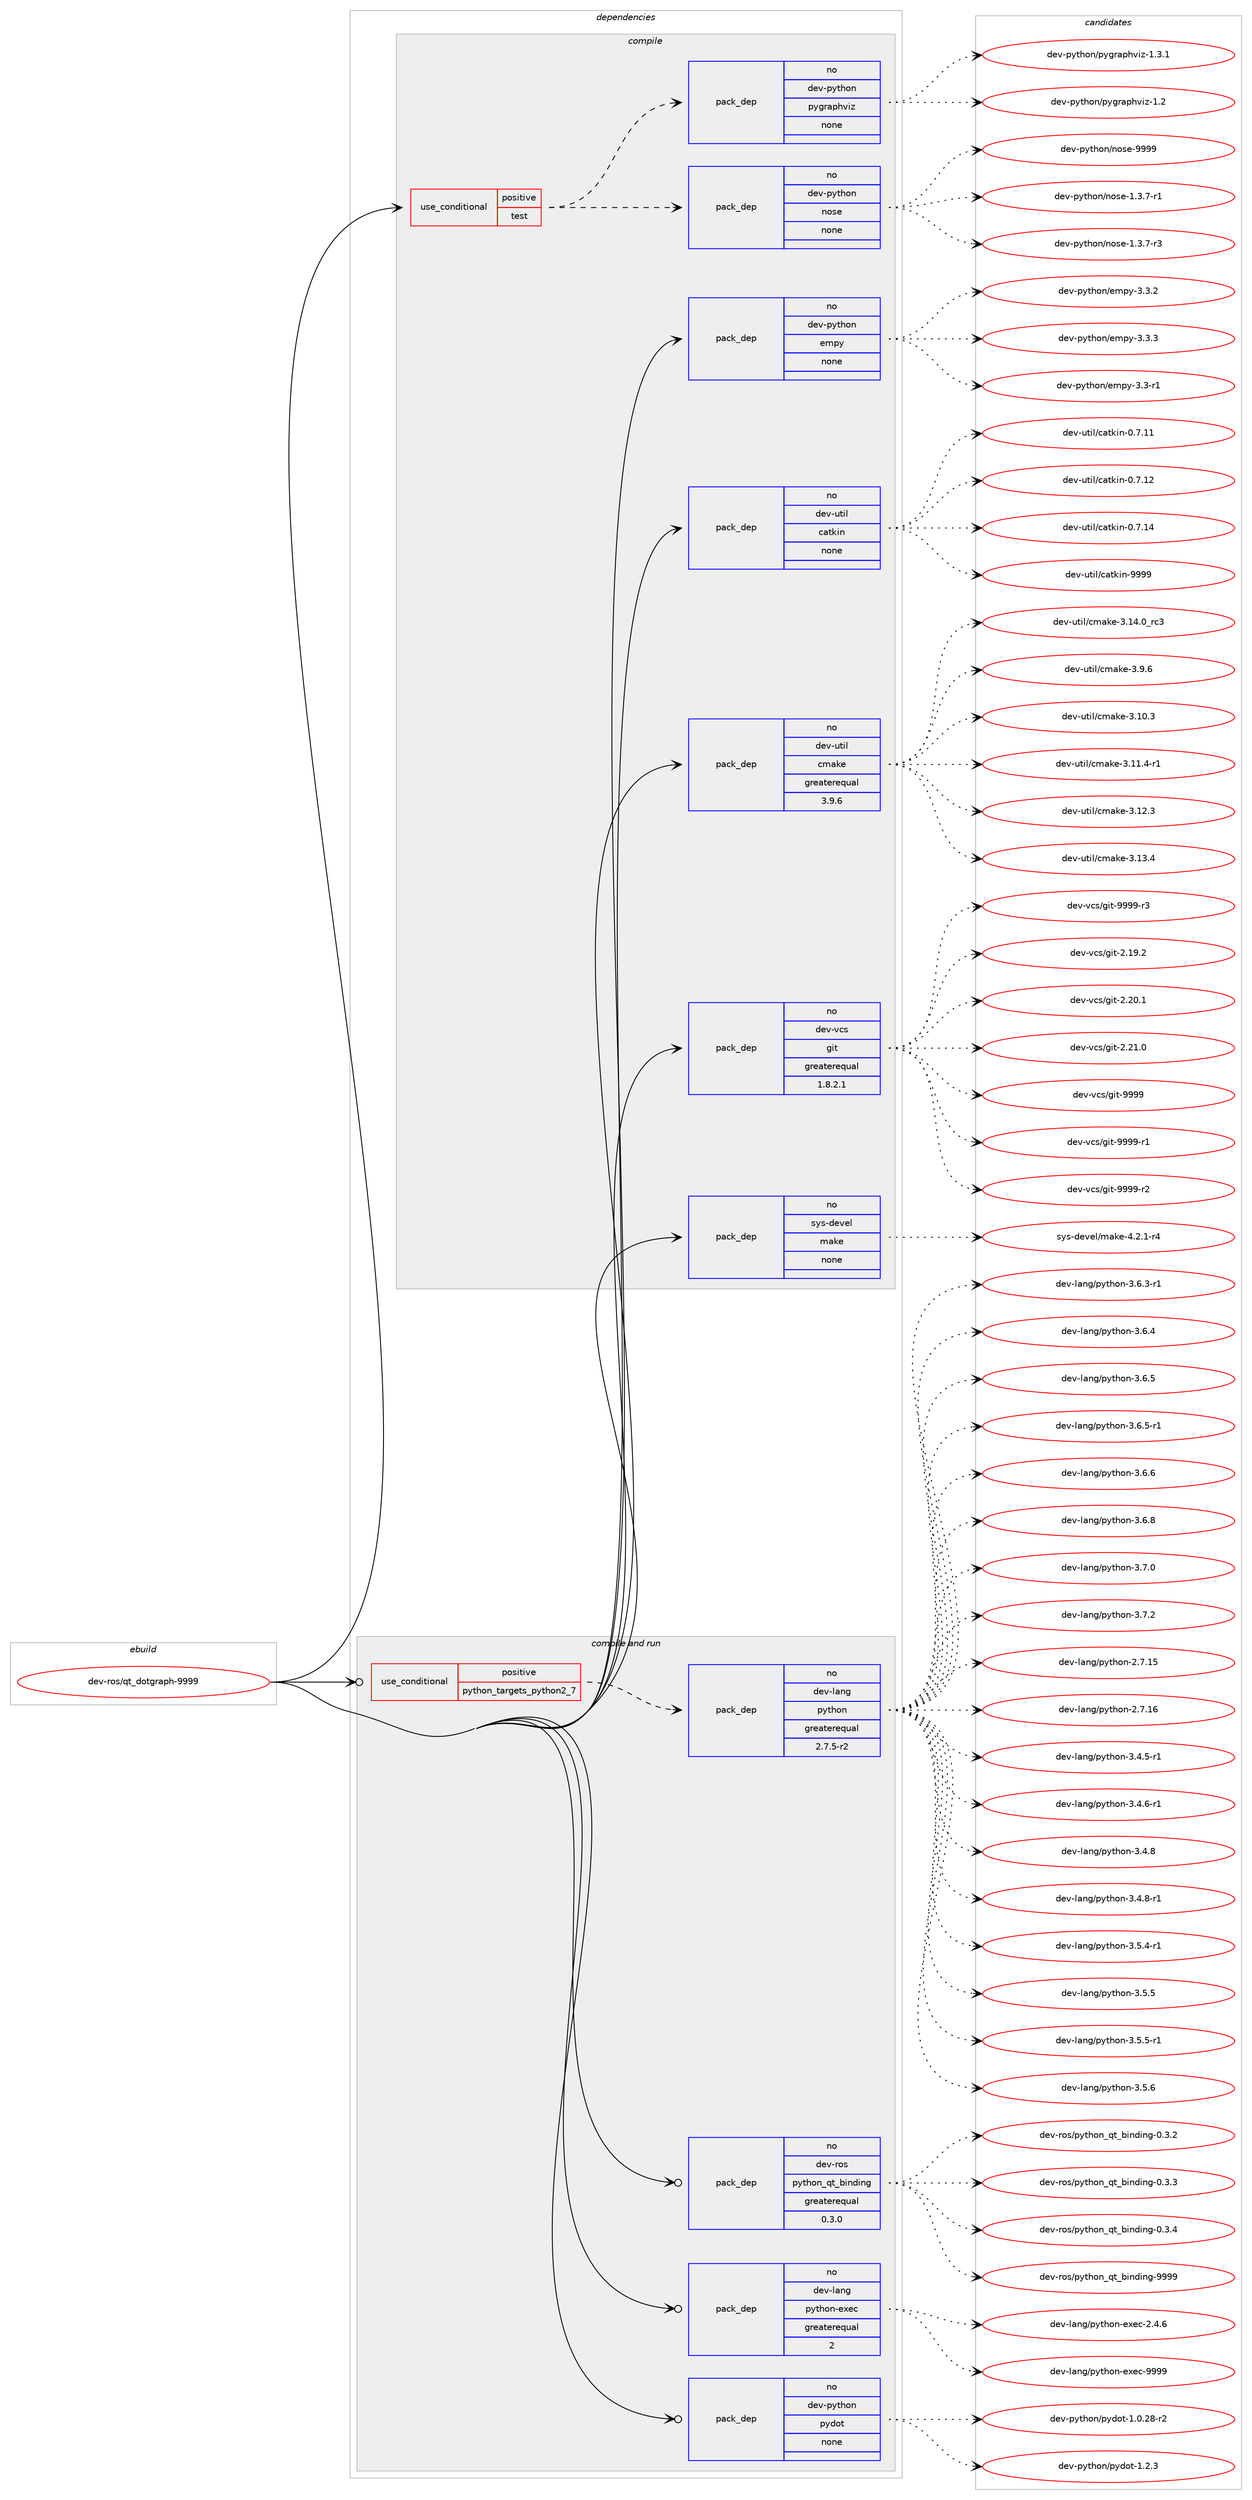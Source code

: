 digraph prolog {

# *************
# Graph options
# *************

newrank=true;
concentrate=true;
compound=true;
graph [rankdir=LR,fontname=Helvetica,fontsize=10,ranksep=1.5];#, ranksep=2.5, nodesep=0.2];
edge  [arrowhead=vee];
node  [fontname=Helvetica,fontsize=10];

# **********
# The ebuild
# **********

subgraph cluster_leftcol {
color=gray;
rank=same;
label=<<i>ebuild</i>>;
id [label="dev-ros/qt_dotgraph-9999", color=red, width=4, href="../dev-ros/qt_dotgraph-9999.svg"];
}

# ****************
# The dependencies
# ****************

subgraph cluster_midcol {
color=gray;
label=<<i>dependencies</i>>;
subgraph cluster_compile {
fillcolor="#eeeeee";
style=filled;
label=<<i>compile</i>>;
subgraph cond389466 {
dependency1462421 [label=<<TABLE BORDER="0" CELLBORDER="1" CELLSPACING="0" CELLPADDING="4"><TR><TD ROWSPAN="3" CELLPADDING="10">use_conditional</TD></TR><TR><TD>positive</TD></TR><TR><TD>test</TD></TR></TABLE>>, shape=none, color=red];
subgraph pack1049565 {
dependency1462422 [label=<<TABLE BORDER="0" CELLBORDER="1" CELLSPACING="0" CELLPADDING="4" WIDTH="220"><TR><TD ROWSPAN="6" CELLPADDING="30">pack_dep</TD></TR><TR><TD WIDTH="110">no</TD></TR><TR><TD>dev-python</TD></TR><TR><TD>nose</TD></TR><TR><TD>none</TD></TR><TR><TD></TD></TR></TABLE>>, shape=none, color=blue];
}
dependency1462421:e -> dependency1462422:w [weight=20,style="dashed",arrowhead="vee"];
subgraph pack1049566 {
dependency1462423 [label=<<TABLE BORDER="0" CELLBORDER="1" CELLSPACING="0" CELLPADDING="4" WIDTH="220"><TR><TD ROWSPAN="6" CELLPADDING="30">pack_dep</TD></TR><TR><TD WIDTH="110">no</TD></TR><TR><TD>dev-python</TD></TR><TR><TD>pygraphviz</TD></TR><TR><TD>none</TD></TR><TR><TD></TD></TR></TABLE>>, shape=none, color=blue];
}
dependency1462421:e -> dependency1462423:w [weight=20,style="dashed",arrowhead="vee"];
}
id:e -> dependency1462421:w [weight=20,style="solid",arrowhead="vee"];
subgraph pack1049567 {
dependency1462424 [label=<<TABLE BORDER="0" CELLBORDER="1" CELLSPACING="0" CELLPADDING="4" WIDTH="220"><TR><TD ROWSPAN="6" CELLPADDING="30">pack_dep</TD></TR><TR><TD WIDTH="110">no</TD></TR><TR><TD>dev-python</TD></TR><TR><TD>empy</TD></TR><TR><TD>none</TD></TR><TR><TD></TD></TR></TABLE>>, shape=none, color=blue];
}
id:e -> dependency1462424:w [weight=20,style="solid",arrowhead="vee"];
subgraph pack1049568 {
dependency1462425 [label=<<TABLE BORDER="0" CELLBORDER="1" CELLSPACING="0" CELLPADDING="4" WIDTH="220"><TR><TD ROWSPAN="6" CELLPADDING="30">pack_dep</TD></TR><TR><TD WIDTH="110">no</TD></TR><TR><TD>dev-util</TD></TR><TR><TD>catkin</TD></TR><TR><TD>none</TD></TR><TR><TD></TD></TR></TABLE>>, shape=none, color=blue];
}
id:e -> dependency1462425:w [weight=20,style="solid",arrowhead="vee"];
subgraph pack1049569 {
dependency1462426 [label=<<TABLE BORDER="0" CELLBORDER="1" CELLSPACING="0" CELLPADDING="4" WIDTH="220"><TR><TD ROWSPAN="6" CELLPADDING="30">pack_dep</TD></TR><TR><TD WIDTH="110">no</TD></TR><TR><TD>dev-util</TD></TR><TR><TD>cmake</TD></TR><TR><TD>greaterequal</TD></TR><TR><TD>3.9.6</TD></TR></TABLE>>, shape=none, color=blue];
}
id:e -> dependency1462426:w [weight=20,style="solid",arrowhead="vee"];
subgraph pack1049570 {
dependency1462427 [label=<<TABLE BORDER="0" CELLBORDER="1" CELLSPACING="0" CELLPADDING="4" WIDTH="220"><TR><TD ROWSPAN="6" CELLPADDING="30">pack_dep</TD></TR><TR><TD WIDTH="110">no</TD></TR><TR><TD>dev-vcs</TD></TR><TR><TD>git</TD></TR><TR><TD>greaterequal</TD></TR><TR><TD>1.8.2.1</TD></TR></TABLE>>, shape=none, color=blue];
}
id:e -> dependency1462427:w [weight=20,style="solid",arrowhead="vee"];
subgraph pack1049571 {
dependency1462428 [label=<<TABLE BORDER="0" CELLBORDER="1" CELLSPACING="0" CELLPADDING="4" WIDTH="220"><TR><TD ROWSPAN="6" CELLPADDING="30">pack_dep</TD></TR><TR><TD WIDTH="110">no</TD></TR><TR><TD>sys-devel</TD></TR><TR><TD>make</TD></TR><TR><TD>none</TD></TR><TR><TD></TD></TR></TABLE>>, shape=none, color=blue];
}
id:e -> dependency1462428:w [weight=20,style="solid",arrowhead="vee"];
}
subgraph cluster_compileandrun {
fillcolor="#eeeeee";
style=filled;
label=<<i>compile and run</i>>;
subgraph cond389467 {
dependency1462429 [label=<<TABLE BORDER="0" CELLBORDER="1" CELLSPACING="0" CELLPADDING="4"><TR><TD ROWSPAN="3" CELLPADDING="10">use_conditional</TD></TR><TR><TD>positive</TD></TR><TR><TD>python_targets_python2_7</TD></TR></TABLE>>, shape=none, color=red];
subgraph pack1049572 {
dependency1462430 [label=<<TABLE BORDER="0" CELLBORDER="1" CELLSPACING="0" CELLPADDING="4" WIDTH="220"><TR><TD ROWSPAN="6" CELLPADDING="30">pack_dep</TD></TR><TR><TD WIDTH="110">no</TD></TR><TR><TD>dev-lang</TD></TR><TR><TD>python</TD></TR><TR><TD>greaterequal</TD></TR><TR><TD>2.7.5-r2</TD></TR></TABLE>>, shape=none, color=blue];
}
dependency1462429:e -> dependency1462430:w [weight=20,style="dashed",arrowhead="vee"];
}
id:e -> dependency1462429:w [weight=20,style="solid",arrowhead="odotvee"];
subgraph pack1049573 {
dependency1462431 [label=<<TABLE BORDER="0" CELLBORDER="1" CELLSPACING="0" CELLPADDING="4" WIDTH="220"><TR><TD ROWSPAN="6" CELLPADDING="30">pack_dep</TD></TR><TR><TD WIDTH="110">no</TD></TR><TR><TD>dev-lang</TD></TR><TR><TD>python-exec</TD></TR><TR><TD>greaterequal</TD></TR><TR><TD>2</TD></TR></TABLE>>, shape=none, color=blue];
}
id:e -> dependency1462431:w [weight=20,style="solid",arrowhead="odotvee"];
subgraph pack1049574 {
dependency1462432 [label=<<TABLE BORDER="0" CELLBORDER="1" CELLSPACING="0" CELLPADDING="4" WIDTH="220"><TR><TD ROWSPAN="6" CELLPADDING="30">pack_dep</TD></TR><TR><TD WIDTH="110">no</TD></TR><TR><TD>dev-python</TD></TR><TR><TD>pydot</TD></TR><TR><TD>none</TD></TR><TR><TD></TD></TR></TABLE>>, shape=none, color=blue];
}
id:e -> dependency1462432:w [weight=20,style="solid",arrowhead="odotvee"];
subgraph pack1049575 {
dependency1462433 [label=<<TABLE BORDER="0" CELLBORDER="1" CELLSPACING="0" CELLPADDING="4" WIDTH="220"><TR><TD ROWSPAN="6" CELLPADDING="30">pack_dep</TD></TR><TR><TD WIDTH="110">no</TD></TR><TR><TD>dev-ros</TD></TR><TR><TD>python_qt_binding</TD></TR><TR><TD>greaterequal</TD></TR><TR><TD>0.3.0</TD></TR></TABLE>>, shape=none, color=blue];
}
id:e -> dependency1462433:w [weight=20,style="solid",arrowhead="odotvee"];
}
subgraph cluster_run {
fillcolor="#eeeeee";
style=filled;
label=<<i>run</i>>;
}
}

# **************
# The candidates
# **************

subgraph cluster_choices {
rank=same;
color=gray;
label=<<i>candidates</i>>;

subgraph choice1049565 {
color=black;
nodesep=1;
choice10010111845112121116104111110471101111151014549465146554511449 [label="dev-python/nose-1.3.7-r1", color=red, width=4,href="../dev-python/nose-1.3.7-r1.svg"];
choice10010111845112121116104111110471101111151014549465146554511451 [label="dev-python/nose-1.3.7-r3", color=red, width=4,href="../dev-python/nose-1.3.7-r3.svg"];
choice10010111845112121116104111110471101111151014557575757 [label="dev-python/nose-9999", color=red, width=4,href="../dev-python/nose-9999.svg"];
dependency1462422:e -> choice10010111845112121116104111110471101111151014549465146554511449:w [style=dotted,weight="100"];
dependency1462422:e -> choice10010111845112121116104111110471101111151014549465146554511451:w [style=dotted,weight="100"];
dependency1462422:e -> choice10010111845112121116104111110471101111151014557575757:w [style=dotted,weight="100"];
}
subgraph choice1049566 {
color=black;
nodesep=1;
choice10010111845112121116104111110471121211031149711210411810512245494650 [label="dev-python/pygraphviz-1.2", color=red, width=4,href="../dev-python/pygraphviz-1.2.svg"];
choice100101118451121211161041111104711212110311497112104118105122454946514649 [label="dev-python/pygraphviz-1.3.1", color=red, width=4,href="../dev-python/pygraphviz-1.3.1.svg"];
dependency1462423:e -> choice10010111845112121116104111110471121211031149711210411810512245494650:w [style=dotted,weight="100"];
dependency1462423:e -> choice100101118451121211161041111104711212110311497112104118105122454946514649:w [style=dotted,weight="100"];
}
subgraph choice1049567 {
color=black;
nodesep=1;
choice1001011184511212111610411111047101109112121455146514511449 [label="dev-python/empy-3.3-r1", color=red, width=4,href="../dev-python/empy-3.3-r1.svg"];
choice1001011184511212111610411111047101109112121455146514650 [label="dev-python/empy-3.3.2", color=red, width=4,href="../dev-python/empy-3.3.2.svg"];
choice1001011184511212111610411111047101109112121455146514651 [label="dev-python/empy-3.3.3", color=red, width=4,href="../dev-python/empy-3.3.3.svg"];
dependency1462424:e -> choice1001011184511212111610411111047101109112121455146514511449:w [style=dotted,weight="100"];
dependency1462424:e -> choice1001011184511212111610411111047101109112121455146514650:w [style=dotted,weight="100"];
dependency1462424:e -> choice1001011184511212111610411111047101109112121455146514651:w [style=dotted,weight="100"];
}
subgraph choice1049568 {
color=black;
nodesep=1;
choice1001011184511711610510847999711610710511045484655464949 [label="dev-util/catkin-0.7.11", color=red, width=4,href="../dev-util/catkin-0.7.11.svg"];
choice1001011184511711610510847999711610710511045484655464950 [label="dev-util/catkin-0.7.12", color=red, width=4,href="../dev-util/catkin-0.7.12.svg"];
choice1001011184511711610510847999711610710511045484655464952 [label="dev-util/catkin-0.7.14", color=red, width=4,href="../dev-util/catkin-0.7.14.svg"];
choice100101118451171161051084799971161071051104557575757 [label="dev-util/catkin-9999", color=red, width=4,href="../dev-util/catkin-9999.svg"];
dependency1462425:e -> choice1001011184511711610510847999711610710511045484655464949:w [style=dotted,weight="100"];
dependency1462425:e -> choice1001011184511711610510847999711610710511045484655464950:w [style=dotted,weight="100"];
dependency1462425:e -> choice1001011184511711610510847999711610710511045484655464952:w [style=dotted,weight="100"];
dependency1462425:e -> choice100101118451171161051084799971161071051104557575757:w [style=dotted,weight="100"];
}
subgraph choice1049569 {
color=black;
nodesep=1;
choice1001011184511711610510847991099710710145514649484651 [label="dev-util/cmake-3.10.3", color=red, width=4,href="../dev-util/cmake-3.10.3.svg"];
choice10010111845117116105108479910997107101455146494946524511449 [label="dev-util/cmake-3.11.4-r1", color=red, width=4,href="../dev-util/cmake-3.11.4-r1.svg"];
choice1001011184511711610510847991099710710145514649504651 [label="dev-util/cmake-3.12.3", color=red, width=4,href="../dev-util/cmake-3.12.3.svg"];
choice1001011184511711610510847991099710710145514649514652 [label="dev-util/cmake-3.13.4", color=red, width=4,href="../dev-util/cmake-3.13.4.svg"];
choice1001011184511711610510847991099710710145514649524648951149951 [label="dev-util/cmake-3.14.0_rc3", color=red, width=4,href="../dev-util/cmake-3.14.0_rc3.svg"];
choice10010111845117116105108479910997107101455146574654 [label="dev-util/cmake-3.9.6", color=red, width=4,href="../dev-util/cmake-3.9.6.svg"];
dependency1462426:e -> choice1001011184511711610510847991099710710145514649484651:w [style=dotted,weight="100"];
dependency1462426:e -> choice10010111845117116105108479910997107101455146494946524511449:w [style=dotted,weight="100"];
dependency1462426:e -> choice1001011184511711610510847991099710710145514649504651:w [style=dotted,weight="100"];
dependency1462426:e -> choice1001011184511711610510847991099710710145514649514652:w [style=dotted,weight="100"];
dependency1462426:e -> choice1001011184511711610510847991099710710145514649524648951149951:w [style=dotted,weight="100"];
dependency1462426:e -> choice10010111845117116105108479910997107101455146574654:w [style=dotted,weight="100"];
}
subgraph choice1049570 {
color=black;
nodesep=1;
choice10010111845118991154710310511645504649574650 [label="dev-vcs/git-2.19.2", color=red, width=4,href="../dev-vcs/git-2.19.2.svg"];
choice10010111845118991154710310511645504650484649 [label="dev-vcs/git-2.20.1", color=red, width=4,href="../dev-vcs/git-2.20.1.svg"];
choice10010111845118991154710310511645504650494648 [label="dev-vcs/git-2.21.0", color=red, width=4,href="../dev-vcs/git-2.21.0.svg"];
choice1001011184511899115471031051164557575757 [label="dev-vcs/git-9999", color=red, width=4,href="../dev-vcs/git-9999.svg"];
choice10010111845118991154710310511645575757574511449 [label="dev-vcs/git-9999-r1", color=red, width=4,href="../dev-vcs/git-9999-r1.svg"];
choice10010111845118991154710310511645575757574511450 [label="dev-vcs/git-9999-r2", color=red, width=4,href="../dev-vcs/git-9999-r2.svg"];
choice10010111845118991154710310511645575757574511451 [label="dev-vcs/git-9999-r3", color=red, width=4,href="../dev-vcs/git-9999-r3.svg"];
dependency1462427:e -> choice10010111845118991154710310511645504649574650:w [style=dotted,weight="100"];
dependency1462427:e -> choice10010111845118991154710310511645504650484649:w [style=dotted,weight="100"];
dependency1462427:e -> choice10010111845118991154710310511645504650494648:w [style=dotted,weight="100"];
dependency1462427:e -> choice1001011184511899115471031051164557575757:w [style=dotted,weight="100"];
dependency1462427:e -> choice10010111845118991154710310511645575757574511449:w [style=dotted,weight="100"];
dependency1462427:e -> choice10010111845118991154710310511645575757574511450:w [style=dotted,weight="100"];
dependency1462427:e -> choice10010111845118991154710310511645575757574511451:w [style=dotted,weight="100"];
}
subgraph choice1049571 {
color=black;
nodesep=1;
choice1151211154510010111810110847109971071014552465046494511452 [label="sys-devel/make-4.2.1-r4", color=red, width=4,href="../sys-devel/make-4.2.1-r4.svg"];
dependency1462428:e -> choice1151211154510010111810110847109971071014552465046494511452:w [style=dotted,weight="100"];
}
subgraph choice1049572 {
color=black;
nodesep=1;
choice10010111845108971101034711212111610411111045504655464953 [label="dev-lang/python-2.7.15", color=red, width=4,href="../dev-lang/python-2.7.15.svg"];
choice10010111845108971101034711212111610411111045504655464954 [label="dev-lang/python-2.7.16", color=red, width=4,href="../dev-lang/python-2.7.16.svg"];
choice1001011184510897110103471121211161041111104551465246534511449 [label="dev-lang/python-3.4.5-r1", color=red, width=4,href="../dev-lang/python-3.4.5-r1.svg"];
choice1001011184510897110103471121211161041111104551465246544511449 [label="dev-lang/python-3.4.6-r1", color=red, width=4,href="../dev-lang/python-3.4.6-r1.svg"];
choice100101118451089711010347112121116104111110455146524656 [label="dev-lang/python-3.4.8", color=red, width=4,href="../dev-lang/python-3.4.8.svg"];
choice1001011184510897110103471121211161041111104551465246564511449 [label="dev-lang/python-3.4.8-r1", color=red, width=4,href="../dev-lang/python-3.4.8-r1.svg"];
choice1001011184510897110103471121211161041111104551465346524511449 [label="dev-lang/python-3.5.4-r1", color=red, width=4,href="../dev-lang/python-3.5.4-r1.svg"];
choice100101118451089711010347112121116104111110455146534653 [label="dev-lang/python-3.5.5", color=red, width=4,href="../dev-lang/python-3.5.5.svg"];
choice1001011184510897110103471121211161041111104551465346534511449 [label="dev-lang/python-3.5.5-r1", color=red, width=4,href="../dev-lang/python-3.5.5-r1.svg"];
choice100101118451089711010347112121116104111110455146534654 [label="dev-lang/python-3.5.6", color=red, width=4,href="../dev-lang/python-3.5.6.svg"];
choice1001011184510897110103471121211161041111104551465446514511449 [label="dev-lang/python-3.6.3-r1", color=red, width=4,href="../dev-lang/python-3.6.3-r1.svg"];
choice100101118451089711010347112121116104111110455146544652 [label="dev-lang/python-3.6.4", color=red, width=4,href="../dev-lang/python-3.6.4.svg"];
choice100101118451089711010347112121116104111110455146544653 [label="dev-lang/python-3.6.5", color=red, width=4,href="../dev-lang/python-3.6.5.svg"];
choice1001011184510897110103471121211161041111104551465446534511449 [label="dev-lang/python-3.6.5-r1", color=red, width=4,href="../dev-lang/python-3.6.5-r1.svg"];
choice100101118451089711010347112121116104111110455146544654 [label="dev-lang/python-3.6.6", color=red, width=4,href="../dev-lang/python-3.6.6.svg"];
choice100101118451089711010347112121116104111110455146544656 [label="dev-lang/python-3.6.8", color=red, width=4,href="../dev-lang/python-3.6.8.svg"];
choice100101118451089711010347112121116104111110455146554648 [label="dev-lang/python-3.7.0", color=red, width=4,href="../dev-lang/python-3.7.0.svg"];
choice100101118451089711010347112121116104111110455146554650 [label="dev-lang/python-3.7.2", color=red, width=4,href="../dev-lang/python-3.7.2.svg"];
dependency1462430:e -> choice10010111845108971101034711212111610411111045504655464953:w [style=dotted,weight="100"];
dependency1462430:e -> choice10010111845108971101034711212111610411111045504655464954:w [style=dotted,weight="100"];
dependency1462430:e -> choice1001011184510897110103471121211161041111104551465246534511449:w [style=dotted,weight="100"];
dependency1462430:e -> choice1001011184510897110103471121211161041111104551465246544511449:w [style=dotted,weight="100"];
dependency1462430:e -> choice100101118451089711010347112121116104111110455146524656:w [style=dotted,weight="100"];
dependency1462430:e -> choice1001011184510897110103471121211161041111104551465246564511449:w [style=dotted,weight="100"];
dependency1462430:e -> choice1001011184510897110103471121211161041111104551465346524511449:w [style=dotted,weight="100"];
dependency1462430:e -> choice100101118451089711010347112121116104111110455146534653:w [style=dotted,weight="100"];
dependency1462430:e -> choice1001011184510897110103471121211161041111104551465346534511449:w [style=dotted,weight="100"];
dependency1462430:e -> choice100101118451089711010347112121116104111110455146534654:w [style=dotted,weight="100"];
dependency1462430:e -> choice1001011184510897110103471121211161041111104551465446514511449:w [style=dotted,weight="100"];
dependency1462430:e -> choice100101118451089711010347112121116104111110455146544652:w [style=dotted,weight="100"];
dependency1462430:e -> choice100101118451089711010347112121116104111110455146544653:w [style=dotted,weight="100"];
dependency1462430:e -> choice1001011184510897110103471121211161041111104551465446534511449:w [style=dotted,weight="100"];
dependency1462430:e -> choice100101118451089711010347112121116104111110455146544654:w [style=dotted,weight="100"];
dependency1462430:e -> choice100101118451089711010347112121116104111110455146544656:w [style=dotted,weight="100"];
dependency1462430:e -> choice100101118451089711010347112121116104111110455146554648:w [style=dotted,weight="100"];
dependency1462430:e -> choice100101118451089711010347112121116104111110455146554650:w [style=dotted,weight="100"];
}
subgraph choice1049573 {
color=black;
nodesep=1;
choice1001011184510897110103471121211161041111104510112010199455046524654 [label="dev-lang/python-exec-2.4.6", color=red, width=4,href="../dev-lang/python-exec-2.4.6.svg"];
choice10010111845108971101034711212111610411111045101120101994557575757 [label="dev-lang/python-exec-9999", color=red, width=4,href="../dev-lang/python-exec-9999.svg"];
dependency1462431:e -> choice1001011184510897110103471121211161041111104510112010199455046524654:w [style=dotted,weight="100"];
dependency1462431:e -> choice10010111845108971101034711212111610411111045101120101994557575757:w [style=dotted,weight="100"];
}
subgraph choice1049574 {
color=black;
nodesep=1;
choice1001011184511212111610411111047112121100111116454946484650564511450 [label="dev-python/pydot-1.0.28-r2", color=red, width=4,href="../dev-python/pydot-1.0.28-r2.svg"];
choice1001011184511212111610411111047112121100111116454946504651 [label="dev-python/pydot-1.2.3", color=red, width=4,href="../dev-python/pydot-1.2.3.svg"];
dependency1462432:e -> choice1001011184511212111610411111047112121100111116454946484650564511450:w [style=dotted,weight="100"];
dependency1462432:e -> choice1001011184511212111610411111047112121100111116454946504651:w [style=dotted,weight="100"];
}
subgraph choice1049575 {
color=black;
nodesep=1;
choice1001011184511411111547112121116104111110951131169598105110100105110103454846514650 [label="dev-ros/python_qt_binding-0.3.2", color=red, width=4,href="../dev-ros/python_qt_binding-0.3.2.svg"];
choice1001011184511411111547112121116104111110951131169598105110100105110103454846514651 [label="dev-ros/python_qt_binding-0.3.3", color=red, width=4,href="../dev-ros/python_qt_binding-0.3.3.svg"];
choice1001011184511411111547112121116104111110951131169598105110100105110103454846514652 [label="dev-ros/python_qt_binding-0.3.4", color=red, width=4,href="../dev-ros/python_qt_binding-0.3.4.svg"];
choice10010111845114111115471121211161041111109511311695981051101001051101034557575757 [label="dev-ros/python_qt_binding-9999", color=red, width=4,href="../dev-ros/python_qt_binding-9999.svg"];
dependency1462433:e -> choice1001011184511411111547112121116104111110951131169598105110100105110103454846514650:w [style=dotted,weight="100"];
dependency1462433:e -> choice1001011184511411111547112121116104111110951131169598105110100105110103454846514651:w [style=dotted,weight="100"];
dependency1462433:e -> choice1001011184511411111547112121116104111110951131169598105110100105110103454846514652:w [style=dotted,weight="100"];
dependency1462433:e -> choice10010111845114111115471121211161041111109511311695981051101001051101034557575757:w [style=dotted,weight="100"];
}
}

}
